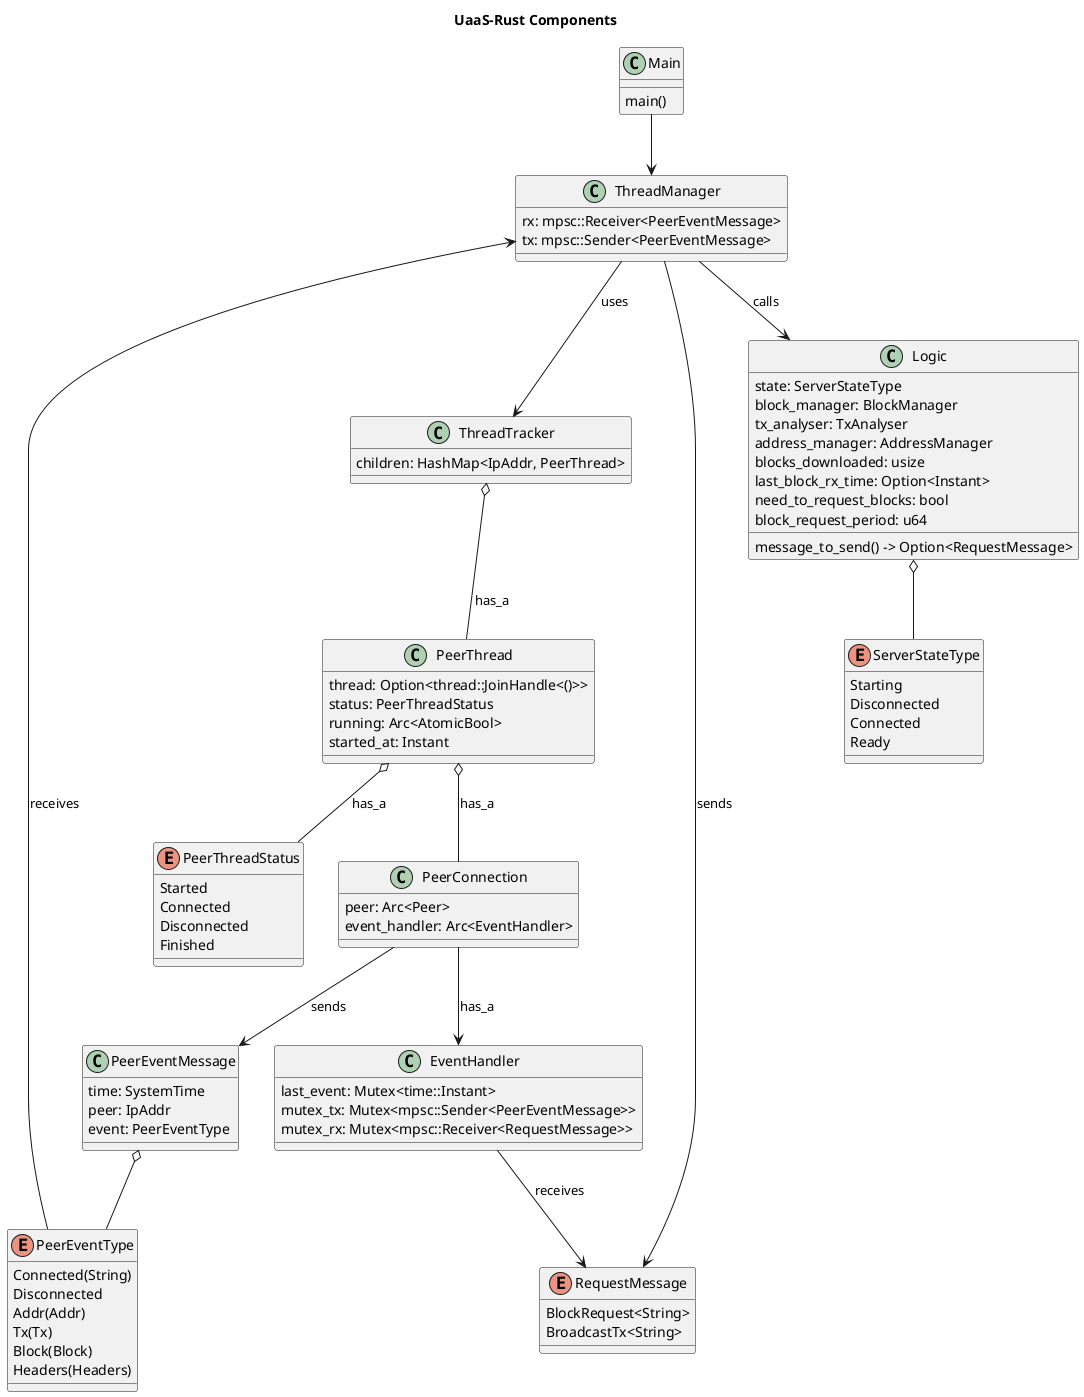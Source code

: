 @startuml
title UaaS-Rust Components

top to bottom direction

class Main {
    main()
}
enum PeerThreadStatus {
    Started
    Connected
    Disconnected
    Finished
}

enum PeerEventType {
    {field} Connected(String)
    Disconnected
    {field} Addr(Addr)
    {field} Tx(Tx)
    {field} Block(Block)
    {field} Headers(Headers)
}

class PeerEventMessage {
    time: SystemTime
    peer: IpAddr
    event: PeerEventType
}


PeerEventMessage o-- PeerEventType


class PeerThread {
    {field} thread: Option<thread::JoinHandle<()>>
    status: PeerThreadStatus
    running: Arc<AtomicBool>
    started_at: Instant
}

class ThreadTracker {
    children: HashMap<IpAddr, PeerThread>
}
ThreadTracker o-- PeerThread: has_a
PeerThread o-- PeerThreadStatus: has_a


class ThreadManager {
    rx: mpsc::Receiver<PeerEventMessage>
    tx: mpsc::Sender<PeerEventMessage>
}

ThreadManager --> ThreadTracker :uses
Main --> ThreadManager

enum RequestMessage {
    BlockRequest<String>
    BroadcastTx<String>
}

class EventHandler {
    last_event: Mutex<time::Instant>
    mutex_tx: Mutex<mpsc::Sender<PeerEventMessage>>
    mutex_rx: Mutex<mpsc::Receiver<RequestMessage>>
}

EventHandler --> RequestMessage: receives

class PeerConnection {
    peer: Arc<Peer>
    event_handler: Arc<EventHandler>
}

PeerThread o-- PeerConnection : has_a

PeerConnection --> PeerEventMessage: sends
PeerConnection --> EventHandler: has_a
PeerEventType --> ThreadManager: receives




enum ServerStateType {
    Starting
    Disconnected
    Connected
    Ready
}

class Logic {
    state: ServerStateType
    block_manager: BlockManager
    tx_analyser: TxAnalyser
    address_manager: AddressManager
    blocks_downloaded: usize
    last_block_rx_time: Option<Instant>
    need_to_request_blocks: bool
    block_request_period: u64
    message_to_send() -> Option<RequestMessage>

}
ThreadManager --> Logic : calls

Logic o-- ServerStateType
ThreadManager --> RequestMessage: sends

@enduml
